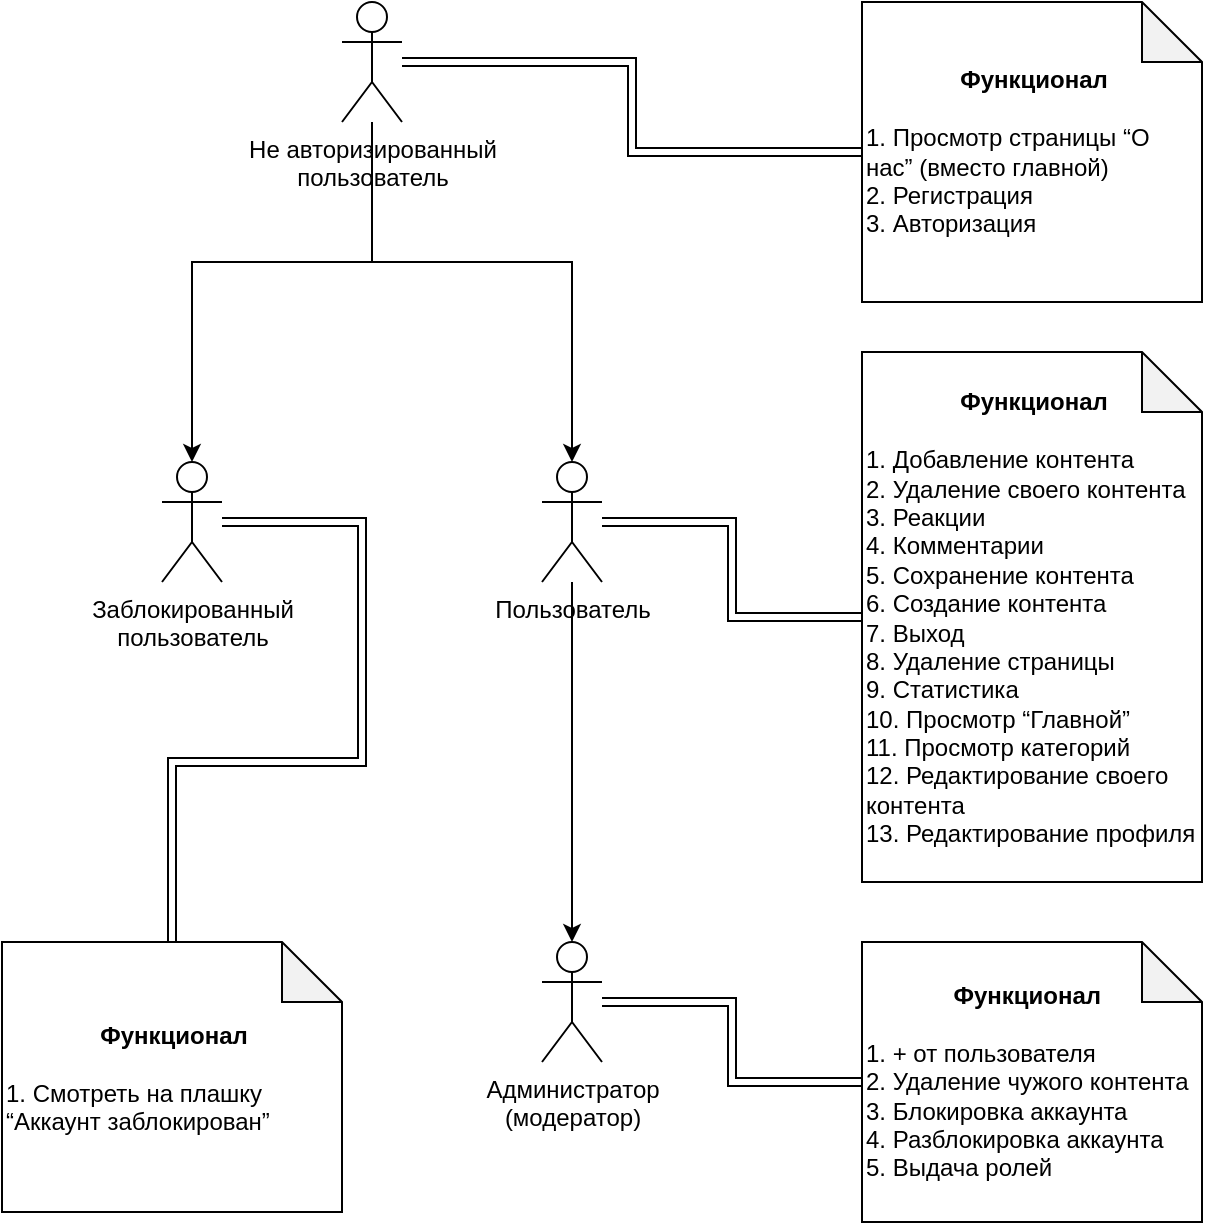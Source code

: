 <mxfile version="24.7.14">
  <diagram name="Page-1" id="z_OGcN5KdWsTCNoQ80fU">
    <mxGraphModel dx="1562" dy="826" grid="1" gridSize="10" guides="1" tooltips="1" connect="1" arrows="1" fold="1" page="1" pageScale="1" pageWidth="827" pageHeight="1169" math="0" shadow="0">
      <root>
        <mxCell id="0" />
        <mxCell id="1" parent="0" />
        <mxCell id="q8SabeBCMEzDvK4uMKM8-1" value="&lt;div&gt;Не авторизированный&lt;/div&gt;&lt;div&gt;пользователь&lt;br&gt;&lt;/div&gt;" style="shape=umlActor;verticalLabelPosition=bottom;verticalAlign=top;html=1;outlineConnect=0;" vertex="1" parent="1">
          <mxGeometry x="190" y="20" width="30" height="60" as="geometry" />
        </mxCell>
        <mxCell id="q8SabeBCMEzDvK4uMKM8-2" value="&lt;div&gt;Заблокированный&lt;/div&gt;&lt;div&gt;пользователь&lt;br&gt;&lt;/div&gt;" style="shape=umlActor;verticalLabelPosition=bottom;verticalAlign=top;html=1;outlineConnect=0;" vertex="1" parent="1">
          <mxGeometry x="100" y="250" width="30" height="60" as="geometry" />
        </mxCell>
        <mxCell id="q8SabeBCMEzDvK4uMKM8-8" value="Пользователь" style="shape=umlActor;verticalLabelPosition=bottom;verticalAlign=top;html=1;outlineConnect=0;" vertex="1" parent="1">
          <mxGeometry x="290" y="250" width="30" height="60" as="geometry" />
        </mxCell>
        <mxCell id="q8SabeBCMEzDvK4uMKM8-11" value="&lt;div&gt;Администратор&lt;/div&gt;&lt;div&gt;(модератор)&lt;br&gt;&lt;/div&gt;" style="shape=umlActor;verticalLabelPosition=bottom;verticalAlign=top;html=1;outlineConnect=0;" vertex="1" parent="1">
          <mxGeometry x="290" y="490" width="30" height="60" as="geometry" />
        </mxCell>
        <mxCell id="q8SabeBCMEzDvK4uMKM8-12" style="edgeStyle=orthogonalEdgeStyle;rounded=0;orthogonalLoop=1;jettySize=auto;html=1;entryX=0.5;entryY=0;entryDx=0;entryDy=0;entryPerimeter=0;" edge="1" parent="1" source="q8SabeBCMEzDvK4uMKM8-8" target="q8SabeBCMEzDvK4uMKM8-11">
          <mxGeometry relative="1" as="geometry" />
        </mxCell>
        <mxCell id="q8SabeBCMEzDvK4uMKM8-13" value="&lt;div&gt;&lt;div align=&quot;center&quot;&gt;&lt;b&gt;Функционал&lt;/b&gt;&lt;br&gt;&lt;/div&gt;&lt;br&gt;1. Просмотр страницы “О нас” (вместо главной)&lt;br&gt;2. Регистрация&lt;br&gt;3. Авторизация&lt;br&gt;&lt;/div&gt;" style="shape=note;whiteSpace=wrap;html=1;backgroundOutline=1;darkOpacity=0.05;align=left;" vertex="1" parent="1">
          <mxGeometry x="450" y="20" width="170" height="150" as="geometry" />
        </mxCell>
        <mxCell id="q8SabeBCMEzDvK4uMKM8-14" style="edgeStyle=orthogonalEdgeStyle;rounded=0;orthogonalLoop=1;jettySize=auto;html=1;entryX=0;entryY=0.5;entryDx=0;entryDy=0;entryPerimeter=0;shape=link;" edge="1" parent="1" source="q8SabeBCMEzDvK4uMKM8-1" target="q8SabeBCMEzDvK4uMKM8-13">
          <mxGeometry relative="1" as="geometry" />
        </mxCell>
        <mxCell id="q8SabeBCMEzDvK4uMKM8-15" value="&lt;div&gt;&lt;div align=&quot;center&quot;&gt;&lt;b&gt;Функционал&lt;/b&gt;&lt;br&gt;&lt;/div&gt;&lt;br&gt;1. Добавление контента&lt;br&gt;2. Удаление своего контента&lt;br&gt;3. Реакции&lt;br&gt;4. Комментарии&lt;br&gt;5. Сохранение контента&lt;br&gt;6. Создание контента&lt;br&gt;7. Выход&lt;br&gt;8. Удаление страницы&lt;br&gt;9. Статистика&lt;br&gt;10. Просмотр “Главной”&lt;br&gt;11. Просмотр категорий&lt;br&gt;12. Редактирование своего контента&lt;br&gt;13. Редактирование профиля&lt;br&gt;&lt;/div&gt;" style="shape=note;whiteSpace=wrap;html=1;backgroundOutline=1;darkOpacity=0.05;align=left;" vertex="1" parent="1">
          <mxGeometry x="450" y="195" width="170" height="265" as="geometry" />
        </mxCell>
        <mxCell id="q8SabeBCMEzDvK4uMKM8-16" style="edgeStyle=orthogonalEdgeStyle;rounded=0;orthogonalLoop=1;jettySize=auto;html=1;entryX=0;entryY=0.5;entryDx=0;entryDy=0;entryPerimeter=0;shape=link;" edge="1" parent="1" source="q8SabeBCMEzDvK4uMKM8-8" target="q8SabeBCMEzDvK4uMKM8-15">
          <mxGeometry relative="1" as="geometry" />
        </mxCell>
        <mxCell id="q8SabeBCMEzDvK4uMKM8-17" value="&lt;div&gt;&lt;div align=&quot;center&quot;&gt;&lt;b&gt;Функционал&lt;/b&gt;&lt;br&gt;&lt;/div&gt;&lt;br&gt;1. + от пользователя&lt;br&gt;2. Удаление чужого контента&lt;br&gt;3. Блокировка аккаунта&lt;br&gt;4. Разблокировка аккаунта&lt;br&gt;5. Выдача ролей&lt;/div&gt;" style="shape=note;whiteSpace=wrap;html=1;backgroundOutline=1;darkOpacity=0.05;align=left;" vertex="1" parent="1">
          <mxGeometry x="450" y="490" width="170" height="140" as="geometry" />
        </mxCell>
        <mxCell id="q8SabeBCMEzDvK4uMKM8-18" style="edgeStyle=orthogonalEdgeStyle;rounded=0;orthogonalLoop=1;jettySize=auto;html=1;entryX=0;entryY=0.5;entryDx=0;entryDy=0;entryPerimeter=0;shape=link;" edge="1" parent="1" source="q8SabeBCMEzDvK4uMKM8-11" target="q8SabeBCMEzDvK4uMKM8-17">
          <mxGeometry relative="1" as="geometry" />
        </mxCell>
        <mxCell id="q8SabeBCMEzDvK4uMKM8-19" style="edgeStyle=orthogonalEdgeStyle;rounded=0;orthogonalLoop=1;jettySize=auto;html=1;entryX=0.5;entryY=0;entryDx=0;entryDy=0;entryPerimeter=0;" edge="1" parent="1" source="q8SabeBCMEzDvK4uMKM8-1" target="q8SabeBCMEzDvK4uMKM8-2">
          <mxGeometry relative="1" as="geometry">
            <Array as="points">
              <mxPoint x="205" y="150" />
              <mxPoint x="115" y="150" />
            </Array>
          </mxGeometry>
        </mxCell>
        <mxCell id="q8SabeBCMEzDvK4uMKM8-20" style="edgeStyle=orthogonalEdgeStyle;rounded=0;orthogonalLoop=1;jettySize=auto;html=1;entryX=0.5;entryY=0;entryDx=0;entryDy=0;entryPerimeter=0;" edge="1" parent="1" source="q8SabeBCMEzDvK4uMKM8-1" target="q8SabeBCMEzDvK4uMKM8-8">
          <mxGeometry relative="1" as="geometry">
            <Array as="points">
              <mxPoint x="205" y="150" />
              <mxPoint x="305" y="150" />
            </Array>
          </mxGeometry>
        </mxCell>
        <mxCell id="q8SabeBCMEzDvK4uMKM8-21" value="&lt;div&gt;&lt;div align=&quot;center&quot;&gt;&lt;b&gt;Функционал&lt;/b&gt;&lt;br&gt;&lt;/div&gt;&lt;br&gt;1. Смотреть на плашку “Аккаунт заблокирован”&lt;br&gt;&lt;/div&gt;" style="shape=note;whiteSpace=wrap;html=1;backgroundOutline=1;darkOpacity=0.05;align=left;" vertex="1" parent="1">
          <mxGeometry x="20" y="490" width="170" height="135" as="geometry" />
        </mxCell>
        <mxCell id="q8SabeBCMEzDvK4uMKM8-23" style="edgeStyle=orthogonalEdgeStyle;rounded=0;orthogonalLoop=1;jettySize=auto;html=1;entryX=0.5;entryY=0;entryDx=0;entryDy=0;entryPerimeter=0;shape=link;" edge="1" parent="1" source="q8SabeBCMEzDvK4uMKM8-2" target="q8SabeBCMEzDvK4uMKM8-21">
          <mxGeometry relative="1" as="geometry">
            <Array as="points">
              <mxPoint x="200" y="280" />
              <mxPoint x="200" y="400" />
              <mxPoint x="105" y="400" />
            </Array>
          </mxGeometry>
        </mxCell>
      </root>
    </mxGraphModel>
  </diagram>
</mxfile>
